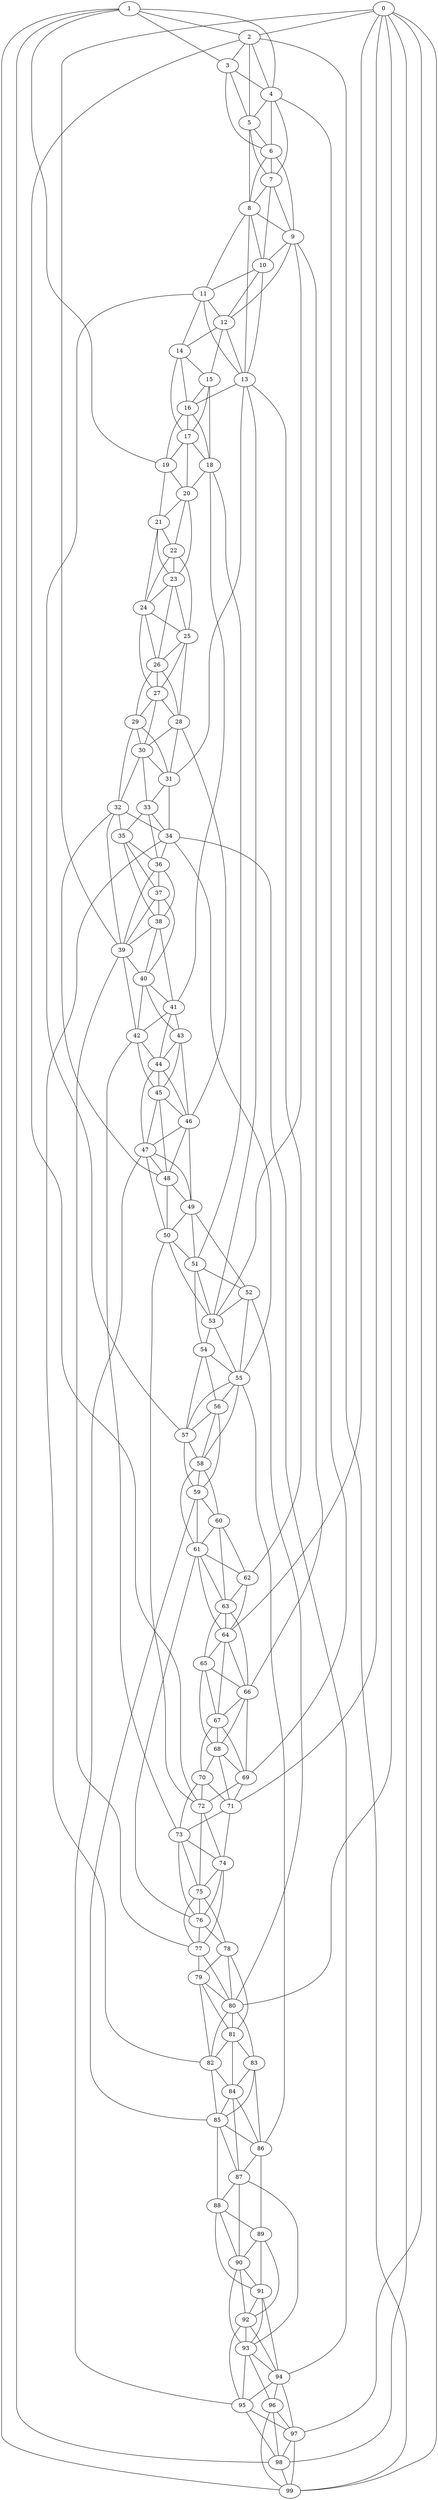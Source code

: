 strict graph "watts_strogatz_graph(100,6,0.1)" {
0;
1;
2;
3;
4;
5;
6;
7;
8;
9;
10;
11;
12;
13;
14;
15;
16;
17;
18;
19;
20;
21;
22;
23;
24;
25;
26;
27;
28;
29;
30;
31;
32;
33;
34;
35;
36;
37;
38;
39;
40;
41;
42;
43;
44;
45;
46;
47;
48;
49;
50;
51;
52;
53;
54;
55;
56;
57;
58;
59;
60;
61;
62;
63;
64;
65;
66;
67;
68;
69;
70;
71;
72;
73;
74;
75;
76;
77;
78;
79;
80;
81;
82;
83;
84;
85;
86;
87;
88;
89;
90;
91;
92;
93;
94;
95;
96;
97;
98;
99;
0 -- 64  [is_available=True, prob="1.0"];
0 -- 2  [is_available=True, prob="0.783364299183"];
0 -- 97  [is_available=True, prob="0.0822527523669"];
0 -- 71  [is_available=True, prob="0.712180075366"];
0 -- 98  [is_available=True, prob="0.370019408294"];
0 -- 80  [is_available=True, prob="0.958632233409"];
0 -- 99  [is_available=True, prob="0.631259254514"];
0 -- 39  [is_available=True, prob="0.694626908792"];
1 -- 19  [is_available=True, prob="0.487226017133"];
1 -- 2  [is_available=True, prob="0.853267999782"];
1 -- 99  [is_available=True, prob="1.0"];
1 -- 4  [is_available=True, prob="1.0"];
1 -- 98  [is_available=True, prob="0.330229207409"];
1 -- 3  [is_available=True, prob="0.78683274021"];
2 -- 3  [is_available=True, prob="0.815543764604"];
2 -- 4  [is_available=True, prob="0.353336851688"];
2 -- 5  [is_available=True, prob="0.408065891173"];
2 -- 72  [is_available=True, prob="0.826213350876"];
2 -- 99  [is_available=True, prob="0.0248061840864"];
3 -- 4  [is_available=True, prob="0.471221450093"];
3 -- 5  [is_available=True, prob="0.521341222206"];
3 -- 6  [is_available=True, prob="1.0"];
4 -- 5  [is_available=True, prob="0.809378406847"];
4 -- 6  [is_available=True, prob="0.529883363829"];
4 -- 7  [is_available=True, prob="0.740784168103"];
4 -- 69  [is_available=True, prob="0.697617433952"];
5 -- 6  [is_available=True, prob="1.0"];
5 -- 7  [is_available=True, prob="1.0"];
5 -- 8  [is_available=True, prob="1.0"];
6 -- 7  [is_available=True, prob="1.0"];
6 -- 8  [is_available=True, prob="1.0"];
6 -- 9  [is_available=True, prob="0.468474817064"];
7 -- 8  [is_available=True, prob="0.488605460897"];
7 -- 9  [is_available=True, prob="0.100499149131"];
7 -- 10  [is_available=True, prob="0.761197300274"];
8 -- 9  [is_available=True, prob="0.402531016066"];
8 -- 10  [is_available=True, prob="0.592146556222"];
8 -- 11  [is_available=True, prob="1.0"];
8 -- 13  [is_available=True, prob="0.223325607996"];
9 -- 66  [is_available=True, prob="1.0"];
9 -- 10  [is_available=True, prob="1.0"];
9 -- 12  [is_available=True, prob="0.940503189071"];
9 -- 53  [is_available=True, prob="0.805454086928"];
10 -- 11  [is_available=True, prob="0.356668651663"];
10 -- 12  [is_available=True, prob="0.563871319247"];
10 -- 13  [is_available=True, prob="1.0"];
11 -- 12  [is_available=True, prob="1.0"];
11 -- 13  [is_available=True, prob="0.222356691071"];
11 -- 14  [is_available=True, prob="0.350125511641"];
11 -- 57  [is_available=True, prob="1.0"];
12 -- 13  [is_available=True, prob="0.635436577767"];
12 -- 14  [is_available=True, prob="0.535769592634"];
12 -- 15  [is_available=True, prob="0.163033040352"];
13 -- 16  [is_available=True, prob="0.747505320926"];
13 -- 53  [is_available=True, prob="0.582398661139"];
13 -- 62  [is_available=True, prob="1.0"];
13 -- 31  [is_available=True, prob="0.414727699701"];
14 -- 15  [is_available=True, prob="0.682335435582"];
14 -- 16  [is_available=True, prob="0.79551685827"];
14 -- 17  [is_available=True, prob="0.637702780041"];
15 -- 16  [is_available=True, prob="1.0"];
15 -- 17  [is_available=True, prob="0.841081145471"];
15 -- 18  [is_available=True, prob="0.602937187372"];
16 -- 17  [is_available=True, prob="0.29830290702"];
16 -- 18  [is_available=True, prob="0.752537216906"];
16 -- 19  [is_available=True, prob="0.150830820686"];
17 -- 18  [is_available=True, prob="0.132549700959"];
17 -- 19  [is_available=True, prob="0.322365694241"];
17 -- 20  [is_available=True, prob="0.640466836424"];
18 -- 41  [is_available=True, prob="0.00620697049491"];
18 -- 51  [is_available=True, prob="0.146066733322"];
18 -- 20  [is_available=True, prob="1.0"];
19 -- 20  [is_available=True, prob="0.996505689234"];
19 -- 21  [is_available=True, prob="0.833141725955"];
20 -- 21  [is_available=True, prob="0.796339325183"];
20 -- 22  [is_available=True, prob="0.522238659031"];
20 -- 23  [is_available=True, prob="1.0"];
21 -- 22  [is_available=True, prob="0.944998269136"];
21 -- 23  [is_available=True, prob="1.0"];
21 -- 24  [is_available=True, prob="0.970102225302"];
22 -- 23  [is_available=True, prob="0.551689451462"];
22 -- 24  [is_available=True, prob="0.0312994001924"];
22 -- 25  [is_available=True, prob="0.189315579779"];
23 -- 24  [is_available=True, prob="0.23260710577"];
23 -- 25  [is_available=True, prob="1.0"];
23 -- 26  [is_available=True, prob="0.480762956959"];
24 -- 25  [is_available=True, prob="1.0"];
24 -- 26  [is_available=True, prob="0.32139891851"];
24 -- 27  [is_available=True, prob="1.0"];
25 -- 26  [is_available=True, prob="0.861086446087"];
25 -- 27  [is_available=True, prob="0.394219124129"];
25 -- 28  [is_available=True, prob="0.993438301013"];
26 -- 27  [is_available=True, prob="0.527907199221"];
26 -- 28  [is_available=True, prob="0.00449894715977"];
26 -- 29  [is_available=True, prob="0.460186489408"];
27 -- 28  [is_available=True, prob="0.952728191388"];
27 -- 29  [is_available=True, prob="1.0"];
27 -- 30  [is_available=True, prob="1.0"];
28 -- 46  [is_available=True, prob="0.06973778371"];
28 -- 30  [is_available=True, prob="0.964149428334"];
28 -- 31  [is_available=True, prob="1.0"];
29 -- 32  [is_available=True, prob="0.52700357915"];
29 -- 30  [is_available=True, prob="1.0"];
29 -- 31  [is_available=True, prob="0.0892852812171"];
30 -- 32  [is_available=True, prob="0.252208456064"];
30 -- 33  [is_available=True, prob="0.763630038611"];
30 -- 31  [is_available=True, prob="0.665921520588"];
31 -- 33  [is_available=True, prob="0.447086904965"];
31 -- 34  [is_available=True, prob="0.824037834076"];
32 -- 34  [is_available=True, prob="0.225085038862"];
32 -- 35  [is_available=True, prob="0.485824005432"];
32 -- 39  [is_available=True, prob="0.655318868625"];
32 -- 48  [is_available=True, prob="0.905345566329"];
33 -- 34  [is_available=True, prob="0.156718877732"];
33 -- 35  [is_available=True, prob="0.543635983807"];
33 -- 36  [is_available=True, prob="0.727231382137"];
34 -- 36  [is_available=True, prob="0.115590564314"];
34 -- 82  [is_available=True, prob="0.116618568855"];
34 -- 55  [is_available=True, prob="1.0"];
34 -- 94  [is_available=True, prob="0.905349265125"];
35 -- 36  [is_available=True, prob="1.0"];
35 -- 37  [is_available=True, prob="1.0"];
35 -- 38  [is_available=True, prob="0.846196215944"];
36 -- 37  [is_available=True, prob="0.057123338541"];
36 -- 38  [is_available=True, prob="0.681456465321"];
36 -- 39  [is_available=True, prob="0.424325709224"];
37 -- 38  [is_available=True, prob="1.0"];
37 -- 39  [is_available=True, prob="0.542318040564"];
37 -- 40  [is_available=True, prob="1.0"];
38 -- 39  [is_available=True, prob="0.168493918218"];
38 -- 40  [is_available=True, prob="0.983405476053"];
38 -- 41  [is_available=True, prob="0.571378943413"];
39 -- 40  [is_available=True, prob="1.0"];
39 -- 42  [is_available=True, prob="0.934000840669"];
39 -- 77  [is_available=True, prob="0.210650643364"];
40 -- 41  [is_available=True, prob="0.222570024445"];
40 -- 42  [is_available=True, prob="0.761641450485"];
40 -- 43  [is_available=True, prob="0.768788350475"];
41 -- 42  [is_available=True, prob="1.0"];
41 -- 43  [is_available=True, prob="0.64523092938"];
41 -- 44  [is_available=True, prob="1.0"];
42 -- 44  [is_available=True, prob="0.278458542305"];
42 -- 45  [is_available=True, prob="0.904286938529"];
42 -- 73  [is_available=True, prob="0.373993863785"];
43 -- 44  [is_available=True, prob="0.188444689841"];
43 -- 45  [is_available=True, prob="0.24386637306"];
43 -- 46  [is_available=True, prob="1.0"];
44 -- 45  [is_available=True, prob="1.0"];
44 -- 46  [is_available=True, prob="0.88248903229"];
44 -- 47  [is_available=True, prob="0.105180161942"];
45 -- 46  [is_available=True, prob="1.0"];
45 -- 47  [is_available=True, prob="0.375468261848"];
45 -- 48  [is_available=True, prob="0.988507296777"];
46 -- 47  [is_available=True, prob="1.0"];
46 -- 48  [is_available=True, prob="0.675047622108"];
46 -- 49  [is_available=True, prob="0.669638342828"];
47 -- 48  [is_available=True, prob="0.753203294115"];
47 -- 49  [is_available=True, prob="0.479530554817"];
47 -- 50  [is_available=True, prob="0.0323344996422"];
47 -- 95  [is_available=True, prob="0.410006713363"];
48 -- 49  [is_available=True, prob="0.56622519164"];
48 -- 50  [is_available=True, prob="0.932066187793"];
49 -- 50  [is_available=True, prob="0.0780928595655"];
49 -- 51  [is_available=True, prob="1.0"];
49 -- 52  [is_available=True, prob="0.510136025333"];
50 -- 72  [is_available=True, prob="0.706891067185"];
50 -- 51  [is_available=True, prob="0.380589414323"];
50 -- 53  [is_available=True, prob="0.301567482348"];
51 -- 52  [is_available=True, prob="0.917430386547"];
51 -- 53  [is_available=True, prob="0.378840702508"];
51 -- 54  [is_available=True, prob="0.541577836748"];
52 -- 80  [is_available=True, prob="0.551600922469"];
52 -- 53  [is_available=True, prob="0.356812271078"];
52 -- 55  [is_available=True, prob="1.0"];
53 -- 54  [is_available=True, prob="0.631129475012"];
53 -- 55  [is_available=True, prob="0.610261319479"];
54 -- 55  [is_available=True, prob="0.551234128388"];
54 -- 56  [is_available=True, prob="0.606235330229"];
54 -- 57  [is_available=True, prob="1.0"];
55 -- 86  [is_available=True, prob="0.353178003363"];
55 -- 56  [is_available=True, prob="0.123263008228"];
55 -- 57  [is_available=True, prob="1.0"];
55 -- 58  [is_available=True, prob="0.654867347642"];
56 -- 57  [is_available=True, prob="0.0403705307315"];
56 -- 58  [is_available=True, prob="0.0650809195237"];
56 -- 59  [is_available=True, prob="0.940330626803"];
57 -- 58  [is_available=True, prob="0.302171289877"];
57 -- 59  [is_available=True, prob="0.36186767407"];
58 -- 59  [is_available=True, prob="0.662141964569"];
58 -- 60  [is_available=True, prob="0.541927099565"];
58 -- 61  [is_available=True, prob="1.0"];
59 -- 85  [is_available=True, prob="1.0"];
59 -- 60  [is_available=True, prob="0.418158050988"];
59 -- 61  [is_available=True, prob="1.0"];
60 -- 61  [is_available=True, prob="0.819266933376"];
60 -- 62  [is_available=True, prob="0.194607047852"];
60 -- 63  [is_available=True, prob="0.212329621216"];
61 -- 64  [is_available=True, prob="1.0"];
61 -- 76  [is_available=True, prob="0.136482624865"];
61 -- 62  [is_available=True, prob="0.316359729194"];
61 -- 63  [is_available=True, prob="0.959638495129"];
62 -- 64  [is_available=True, prob="0.320701957071"];
62 -- 63  [is_available=True, prob="1.0"];
63 -- 64  [is_available=True, prob="0.140339883318"];
63 -- 65  [is_available=True, prob="0.917158019441"];
63 -- 66  [is_available=True, prob="0.829667430232"];
64 -- 65  [is_available=True, prob="0.639023979196"];
64 -- 66  [is_available=True, prob="0.974307704985"];
64 -- 67  [is_available=True, prob="0.565466811737"];
65 -- 66  [is_available=True, prob="0.774826693996"];
65 -- 67  [is_available=True, prob="0.323604612785"];
65 -- 68  [is_available=True, prob="0.549891388251"];
66 -- 67  [is_available=True, prob="1.0"];
66 -- 68  [is_available=True, prob="0.245180575172"];
66 -- 69  [is_available=True, prob="0.665026702459"];
67 -- 68  [is_available=True, prob="0.67079969325"];
67 -- 69  [is_available=True, prob="0.892224939057"];
67 -- 70  [is_available=True, prob="1.0"];
68 -- 69  [is_available=True, prob="0.30334848849"];
68 -- 70  [is_available=True, prob="0.220642838873"];
68 -- 71  [is_available=True, prob="0.801001549022"];
69 -- 71  [is_available=True, prob="0.0769393746217"];
69 -- 72  [is_available=True, prob="0.809724466672"];
70 -- 71  [is_available=True, prob="0.771225753639"];
70 -- 72  [is_available=True, prob="0.32660962209"];
70 -- 73  [is_available=True, prob="0.524560478477"];
71 -- 73  [is_available=True, prob="0.489432916523"];
71 -- 74  [is_available=True, prob="0.30116880265"];
72 -- 74  [is_available=True, prob="0.150624190614"];
72 -- 75  [is_available=True, prob="1.0"];
73 -- 74  [is_available=True, prob="0.781567186881"];
73 -- 75  [is_available=True, prob="1.0"];
73 -- 76  [is_available=True, prob="1.0"];
74 -- 75  [is_available=True, prob="0.715420495805"];
74 -- 76  [is_available=True, prob="0.92316970381"];
74 -- 77  [is_available=True, prob="0.810660309124"];
75 -- 76  [is_available=True, prob="0.272440877177"];
75 -- 77  [is_available=True, prob="0.620655309201"];
75 -- 78  [is_available=True, prob="0.15939901797"];
76 -- 77  [is_available=True, prob="0.49081393852"];
76 -- 78  [is_available=True, prob="0.529223751124"];
77 -- 79  [is_available=True, prob="1.0"];
77 -- 80  [is_available=True, prob="0.192537386986"];
78 -- 79  [is_available=True, prob="0.980860268856"];
78 -- 80  [is_available=True, prob="1.0"];
78 -- 81  [is_available=True, prob="0.626321466762"];
79 -- 80  [is_available=True, prob="0.12778035002"];
79 -- 81  [is_available=True, prob="0.984851539148"];
79 -- 82  [is_available=True, prob="1.0"];
80 -- 81  [is_available=True, prob="1.0"];
80 -- 82  [is_available=True, prob="0.253675145572"];
80 -- 83  [is_available=True, prob="0.987205435083"];
81 -- 82  [is_available=True, prob="0.67465481661"];
81 -- 83  [is_available=True, prob="0.197991961977"];
81 -- 84  [is_available=True, prob="0.173473374246"];
82 -- 84  [is_available=True, prob="0.982336118783"];
82 -- 85  [is_available=True, prob="0.312847192591"];
83 -- 84  [is_available=True, prob="0.460318687408"];
83 -- 85  [is_available=True, prob="1.0"];
83 -- 86  [is_available=True, prob="1.0"];
84 -- 85  [is_available=True, prob="0.486445852465"];
84 -- 86  [is_available=True, prob="0.594404741843"];
84 -- 87  [is_available=True, prob="0.70806128217"];
85 -- 86  [is_available=True, prob="0.323817267388"];
85 -- 87  [is_available=True, prob="0.253976978986"];
85 -- 88  [is_available=True, prob="0.686202726047"];
86 -- 87  [is_available=True, prob="0.649818383408"];
86 -- 89  [is_available=True, prob="0.826043348519"];
87 -- 88  [is_available=True, prob="1.0"];
87 -- 90  [is_available=True, prob="0.737018590918"];
87 -- 93  [is_available=True, prob="1.0"];
88 -- 89  [is_available=True, prob="1.0"];
88 -- 90  [is_available=True, prob="0.204902015425"];
88 -- 91  [is_available=True, prob="1.0"];
89 -- 90  [is_available=True, prob="1.0"];
89 -- 91  [is_available=True, prob="0.83540368849"];
89 -- 92  [is_available=True, prob="0.849527839382"];
90 -- 91  [is_available=True, prob="0.10290558423"];
90 -- 92  [is_available=True, prob="1.0"];
90 -- 93  [is_available=True, prob="0.195749792702"];
91 -- 92  [is_available=True, prob="0.307866353179"];
91 -- 93  [is_available=True, prob="0.127583288447"];
91 -- 94  [is_available=True, prob="0.357585601822"];
92 -- 93  [is_available=True, prob="0.0236363057128"];
92 -- 94  [is_available=True, prob="0.000769887003486"];
92 -- 95  [is_available=True, prob="0.667068033974"];
93 -- 96  [is_available=True, prob="0.766365561924"];
93 -- 94  [is_available=True, prob="0.88359492183"];
93 -- 95  [is_available=True, prob="0.0038798361336"];
94 -- 96  [is_available=True, prob="0.121243061941"];
94 -- 97  [is_available=True, prob="0.108417602932"];
94 -- 95  [is_available=True, prob="0.490684087928"];
95 -- 97  [is_available=True, prob="0.848688109931"];
95 -- 98  [is_available=True, prob="0.353461210946"];
96 -- 97  [is_available=True, prob="0.364484966842"];
96 -- 98  [is_available=True, prob="0.731564958727"];
96 -- 99  [is_available=True, prob="0.428334716036"];
97 -- 98  [is_available=True, prob="0.528539941657"];
97 -- 99  [is_available=True, prob="0.308868964194"];
98 -- 99  [is_available=True, prob="1.0"];
}
